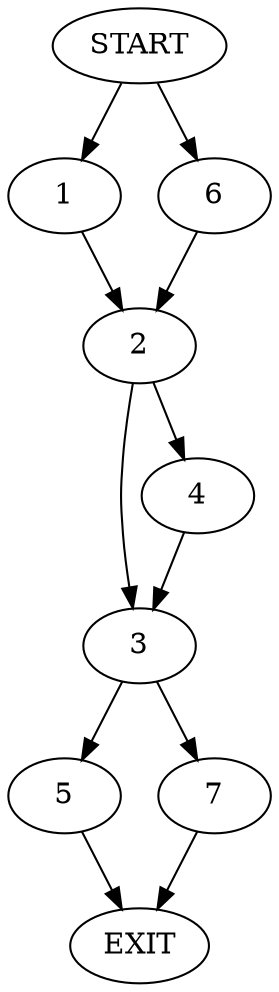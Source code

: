 digraph {
0 [label="START"]
8 [label="EXIT"]
0 -> 1
1 -> 2
2 -> 3
2 -> 4
5 -> 8
0 -> 6
6 -> 2
7 -> 8
4 -> 3
3 -> 5
3 -> 7
}
